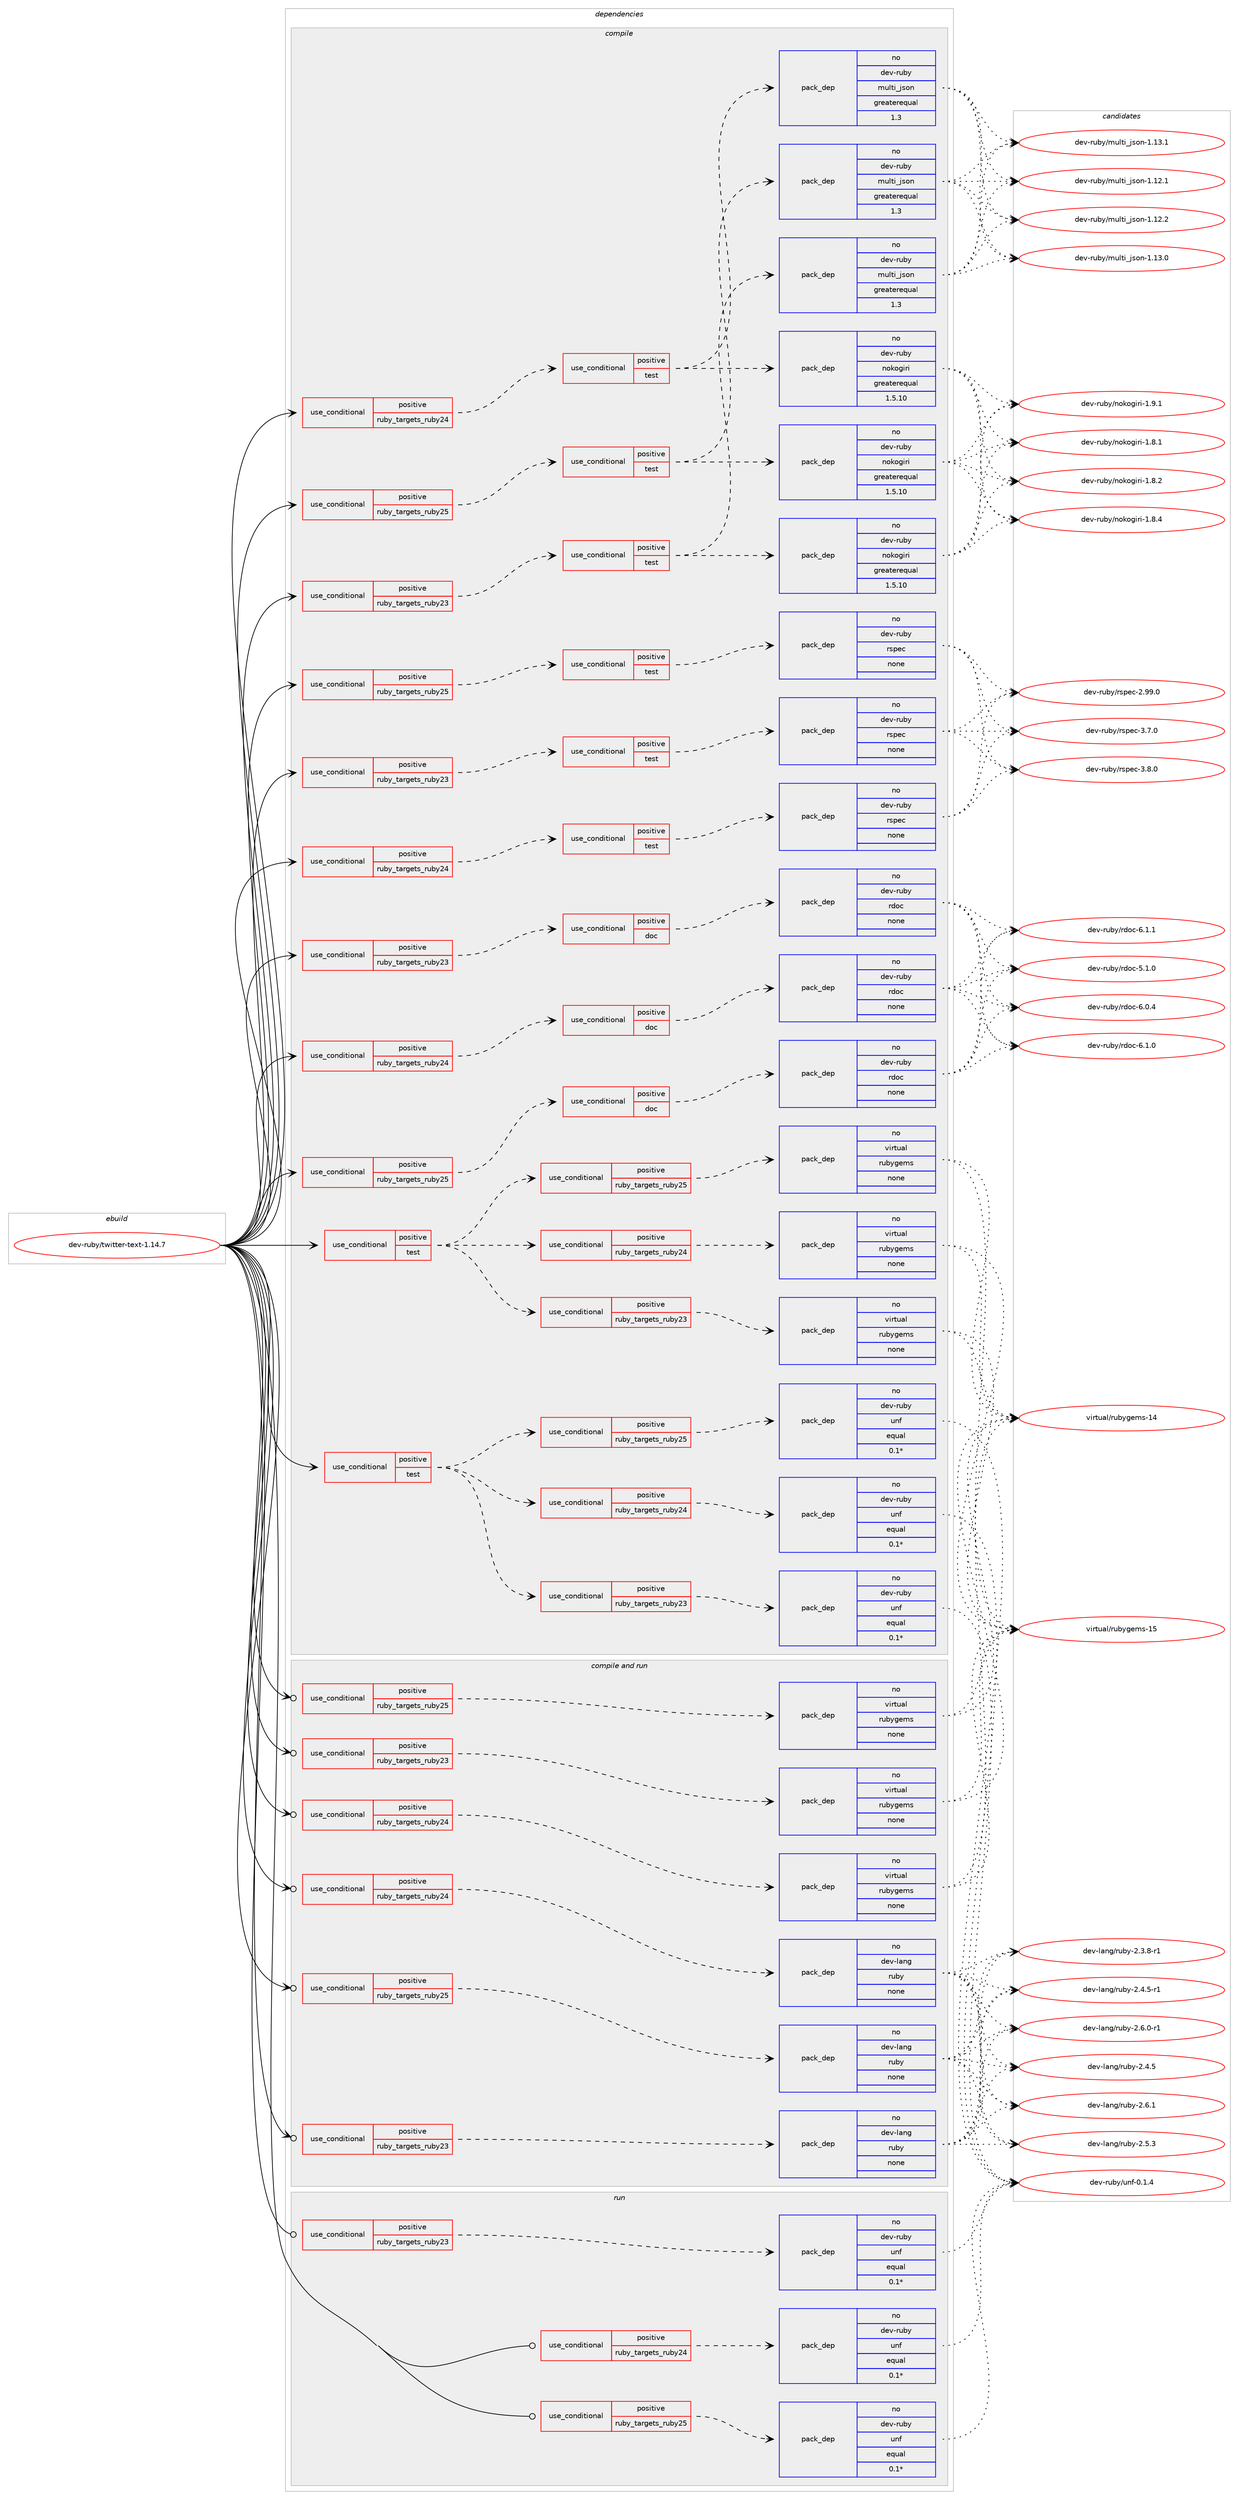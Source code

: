 digraph prolog {

# *************
# Graph options
# *************

newrank=true;
concentrate=true;
compound=true;
graph [rankdir=LR,fontname=Helvetica,fontsize=10,ranksep=1.5];#, ranksep=2.5, nodesep=0.2];
edge  [arrowhead=vee];
node  [fontname=Helvetica,fontsize=10];

# **********
# The ebuild
# **********

subgraph cluster_leftcol {
color=gray;
rank=same;
label=<<i>ebuild</i>>;
id [label="dev-ruby/twitter-text-1.14.7", color=red, width=4, href="../dev-ruby/twitter-text-1.14.7.svg"];
}

# ****************
# The dependencies
# ****************

subgraph cluster_midcol {
color=gray;
label=<<i>dependencies</i>>;
subgraph cluster_compile {
fillcolor="#eeeeee";
style=filled;
label=<<i>compile</i>>;
subgraph cond421107 {
dependency1535056 [label=<<TABLE BORDER="0" CELLBORDER="1" CELLSPACING="0" CELLPADDING="4"><TR><TD ROWSPAN="3" CELLPADDING="10">use_conditional</TD></TR><TR><TD>positive</TD></TR><TR><TD>ruby_targets_ruby23</TD></TR></TABLE>>, shape=none, color=red];
subgraph cond421108 {
dependency1535057 [label=<<TABLE BORDER="0" CELLBORDER="1" CELLSPACING="0" CELLPADDING="4"><TR><TD ROWSPAN="3" CELLPADDING="10">use_conditional</TD></TR><TR><TD>positive</TD></TR><TR><TD>doc</TD></TR></TABLE>>, shape=none, color=red];
subgraph pack1090433 {
dependency1535058 [label=<<TABLE BORDER="0" CELLBORDER="1" CELLSPACING="0" CELLPADDING="4" WIDTH="220"><TR><TD ROWSPAN="6" CELLPADDING="30">pack_dep</TD></TR><TR><TD WIDTH="110">no</TD></TR><TR><TD>dev-ruby</TD></TR><TR><TD>rdoc</TD></TR><TR><TD>none</TD></TR><TR><TD></TD></TR></TABLE>>, shape=none, color=blue];
}
dependency1535057:e -> dependency1535058:w [weight=20,style="dashed",arrowhead="vee"];
}
dependency1535056:e -> dependency1535057:w [weight=20,style="dashed",arrowhead="vee"];
}
id:e -> dependency1535056:w [weight=20,style="solid",arrowhead="vee"];
subgraph cond421109 {
dependency1535059 [label=<<TABLE BORDER="0" CELLBORDER="1" CELLSPACING="0" CELLPADDING="4"><TR><TD ROWSPAN="3" CELLPADDING="10">use_conditional</TD></TR><TR><TD>positive</TD></TR><TR><TD>ruby_targets_ruby23</TD></TR></TABLE>>, shape=none, color=red];
subgraph cond421110 {
dependency1535060 [label=<<TABLE BORDER="0" CELLBORDER="1" CELLSPACING="0" CELLPADDING="4"><TR><TD ROWSPAN="3" CELLPADDING="10">use_conditional</TD></TR><TR><TD>positive</TD></TR><TR><TD>test</TD></TR></TABLE>>, shape=none, color=red];
subgraph pack1090434 {
dependency1535061 [label=<<TABLE BORDER="0" CELLBORDER="1" CELLSPACING="0" CELLPADDING="4" WIDTH="220"><TR><TD ROWSPAN="6" CELLPADDING="30">pack_dep</TD></TR><TR><TD WIDTH="110">no</TD></TR><TR><TD>dev-ruby</TD></TR><TR><TD>multi_json</TD></TR><TR><TD>greaterequal</TD></TR><TR><TD>1.3</TD></TR></TABLE>>, shape=none, color=blue];
}
dependency1535060:e -> dependency1535061:w [weight=20,style="dashed",arrowhead="vee"];
subgraph pack1090435 {
dependency1535062 [label=<<TABLE BORDER="0" CELLBORDER="1" CELLSPACING="0" CELLPADDING="4" WIDTH="220"><TR><TD ROWSPAN="6" CELLPADDING="30">pack_dep</TD></TR><TR><TD WIDTH="110">no</TD></TR><TR><TD>dev-ruby</TD></TR><TR><TD>nokogiri</TD></TR><TR><TD>greaterequal</TD></TR><TR><TD>1.5.10</TD></TR></TABLE>>, shape=none, color=blue];
}
dependency1535060:e -> dependency1535062:w [weight=20,style="dashed",arrowhead="vee"];
}
dependency1535059:e -> dependency1535060:w [weight=20,style="dashed",arrowhead="vee"];
}
id:e -> dependency1535059:w [weight=20,style="solid",arrowhead="vee"];
subgraph cond421111 {
dependency1535063 [label=<<TABLE BORDER="0" CELLBORDER="1" CELLSPACING="0" CELLPADDING="4"><TR><TD ROWSPAN="3" CELLPADDING="10">use_conditional</TD></TR><TR><TD>positive</TD></TR><TR><TD>ruby_targets_ruby23</TD></TR></TABLE>>, shape=none, color=red];
subgraph cond421112 {
dependency1535064 [label=<<TABLE BORDER="0" CELLBORDER="1" CELLSPACING="0" CELLPADDING="4"><TR><TD ROWSPAN="3" CELLPADDING="10">use_conditional</TD></TR><TR><TD>positive</TD></TR><TR><TD>test</TD></TR></TABLE>>, shape=none, color=red];
subgraph pack1090436 {
dependency1535065 [label=<<TABLE BORDER="0" CELLBORDER="1" CELLSPACING="0" CELLPADDING="4" WIDTH="220"><TR><TD ROWSPAN="6" CELLPADDING="30">pack_dep</TD></TR><TR><TD WIDTH="110">no</TD></TR><TR><TD>dev-ruby</TD></TR><TR><TD>rspec</TD></TR><TR><TD>none</TD></TR><TR><TD></TD></TR></TABLE>>, shape=none, color=blue];
}
dependency1535064:e -> dependency1535065:w [weight=20,style="dashed",arrowhead="vee"];
}
dependency1535063:e -> dependency1535064:w [weight=20,style="dashed",arrowhead="vee"];
}
id:e -> dependency1535063:w [weight=20,style="solid",arrowhead="vee"];
subgraph cond421113 {
dependency1535066 [label=<<TABLE BORDER="0" CELLBORDER="1" CELLSPACING="0" CELLPADDING="4"><TR><TD ROWSPAN="3" CELLPADDING="10">use_conditional</TD></TR><TR><TD>positive</TD></TR><TR><TD>ruby_targets_ruby24</TD></TR></TABLE>>, shape=none, color=red];
subgraph cond421114 {
dependency1535067 [label=<<TABLE BORDER="0" CELLBORDER="1" CELLSPACING="0" CELLPADDING="4"><TR><TD ROWSPAN="3" CELLPADDING="10">use_conditional</TD></TR><TR><TD>positive</TD></TR><TR><TD>doc</TD></TR></TABLE>>, shape=none, color=red];
subgraph pack1090437 {
dependency1535068 [label=<<TABLE BORDER="0" CELLBORDER="1" CELLSPACING="0" CELLPADDING="4" WIDTH="220"><TR><TD ROWSPAN="6" CELLPADDING="30">pack_dep</TD></TR><TR><TD WIDTH="110">no</TD></TR><TR><TD>dev-ruby</TD></TR><TR><TD>rdoc</TD></TR><TR><TD>none</TD></TR><TR><TD></TD></TR></TABLE>>, shape=none, color=blue];
}
dependency1535067:e -> dependency1535068:w [weight=20,style="dashed",arrowhead="vee"];
}
dependency1535066:e -> dependency1535067:w [weight=20,style="dashed",arrowhead="vee"];
}
id:e -> dependency1535066:w [weight=20,style="solid",arrowhead="vee"];
subgraph cond421115 {
dependency1535069 [label=<<TABLE BORDER="0" CELLBORDER="1" CELLSPACING="0" CELLPADDING="4"><TR><TD ROWSPAN="3" CELLPADDING="10">use_conditional</TD></TR><TR><TD>positive</TD></TR><TR><TD>ruby_targets_ruby24</TD></TR></TABLE>>, shape=none, color=red];
subgraph cond421116 {
dependency1535070 [label=<<TABLE BORDER="0" CELLBORDER="1" CELLSPACING="0" CELLPADDING="4"><TR><TD ROWSPAN="3" CELLPADDING="10">use_conditional</TD></TR><TR><TD>positive</TD></TR><TR><TD>test</TD></TR></TABLE>>, shape=none, color=red];
subgraph pack1090438 {
dependency1535071 [label=<<TABLE BORDER="0" CELLBORDER="1" CELLSPACING="0" CELLPADDING="4" WIDTH="220"><TR><TD ROWSPAN="6" CELLPADDING="30">pack_dep</TD></TR><TR><TD WIDTH="110">no</TD></TR><TR><TD>dev-ruby</TD></TR><TR><TD>multi_json</TD></TR><TR><TD>greaterequal</TD></TR><TR><TD>1.3</TD></TR></TABLE>>, shape=none, color=blue];
}
dependency1535070:e -> dependency1535071:w [weight=20,style="dashed",arrowhead="vee"];
subgraph pack1090439 {
dependency1535072 [label=<<TABLE BORDER="0" CELLBORDER="1" CELLSPACING="0" CELLPADDING="4" WIDTH="220"><TR><TD ROWSPAN="6" CELLPADDING="30">pack_dep</TD></TR><TR><TD WIDTH="110">no</TD></TR><TR><TD>dev-ruby</TD></TR><TR><TD>nokogiri</TD></TR><TR><TD>greaterequal</TD></TR><TR><TD>1.5.10</TD></TR></TABLE>>, shape=none, color=blue];
}
dependency1535070:e -> dependency1535072:w [weight=20,style="dashed",arrowhead="vee"];
}
dependency1535069:e -> dependency1535070:w [weight=20,style="dashed",arrowhead="vee"];
}
id:e -> dependency1535069:w [weight=20,style="solid",arrowhead="vee"];
subgraph cond421117 {
dependency1535073 [label=<<TABLE BORDER="0" CELLBORDER="1" CELLSPACING="0" CELLPADDING="4"><TR><TD ROWSPAN="3" CELLPADDING="10">use_conditional</TD></TR><TR><TD>positive</TD></TR><TR><TD>ruby_targets_ruby24</TD></TR></TABLE>>, shape=none, color=red];
subgraph cond421118 {
dependency1535074 [label=<<TABLE BORDER="0" CELLBORDER="1" CELLSPACING="0" CELLPADDING="4"><TR><TD ROWSPAN="3" CELLPADDING="10">use_conditional</TD></TR><TR><TD>positive</TD></TR><TR><TD>test</TD></TR></TABLE>>, shape=none, color=red];
subgraph pack1090440 {
dependency1535075 [label=<<TABLE BORDER="0" CELLBORDER="1" CELLSPACING="0" CELLPADDING="4" WIDTH="220"><TR><TD ROWSPAN="6" CELLPADDING="30">pack_dep</TD></TR><TR><TD WIDTH="110">no</TD></TR><TR><TD>dev-ruby</TD></TR><TR><TD>rspec</TD></TR><TR><TD>none</TD></TR><TR><TD></TD></TR></TABLE>>, shape=none, color=blue];
}
dependency1535074:e -> dependency1535075:w [weight=20,style="dashed",arrowhead="vee"];
}
dependency1535073:e -> dependency1535074:w [weight=20,style="dashed",arrowhead="vee"];
}
id:e -> dependency1535073:w [weight=20,style="solid",arrowhead="vee"];
subgraph cond421119 {
dependency1535076 [label=<<TABLE BORDER="0" CELLBORDER="1" CELLSPACING="0" CELLPADDING="4"><TR><TD ROWSPAN="3" CELLPADDING="10">use_conditional</TD></TR><TR><TD>positive</TD></TR><TR><TD>ruby_targets_ruby25</TD></TR></TABLE>>, shape=none, color=red];
subgraph cond421120 {
dependency1535077 [label=<<TABLE BORDER="0" CELLBORDER="1" CELLSPACING="0" CELLPADDING="4"><TR><TD ROWSPAN="3" CELLPADDING="10">use_conditional</TD></TR><TR><TD>positive</TD></TR><TR><TD>doc</TD></TR></TABLE>>, shape=none, color=red];
subgraph pack1090441 {
dependency1535078 [label=<<TABLE BORDER="0" CELLBORDER="1" CELLSPACING="0" CELLPADDING="4" WIDTH="220"><TR><TD ROWSPAN="6" CELLPADDING="30">pack_dep</TD></TR><TR><TD WIDTH="110">no</TD></TR><TR><TD>dev-ruby</TD></TR><TR><TD>rdoc</TD></TR><TR><TD>none</TD></TR><TR><TD></TD></TR></TABLE>>, shape=none, color=blue];
}
dependency1535077:e -> dependency1535078:w [weight=20,style="dashed",arrowhead="vee"];
}
dependency1535076:e -> dependency1535077:w [weight=20,style="dashed",arrowhead="vee"];
}
id:e -> dependency1535076:w [weight=20,style="solid",arrowhead="vee"];
subgraph cond421121 {
dependency1535079 [label=<<TABLE BORDER="0" CELLBORDER="1" CELLSPACING="0" CELLPADDING="4"><TR><TD ROWSPAN="3" CELLPADDING="10">use_conditional</TD></TR><TR><TD>positive</TD></TR><TR><TD>ruby_targets_ruby25</TD></TR></TABLE>>, shape=none, color=red];
subgraph cond421122 {
dependency1535080 [label=<<TABLE BORDER="0" CELLBORDER="1" CELLSPACING="0" CELLPADDING="4"><TR><TD ROWSPAN="3" CELLPADDING="10">use_conditional</TD></TR><TR><TD>positive</TD></TR><TR><TD>test</TD></TR></TABLE>>, shape=none, color=red];
subgraph pack1090442 {
dependency1535081 [label=<<TABLE BORDER="0" CELLBORDER="1" CELLSPACING="0" CELLPADDING="4" WIDTH="220"><TR><TD ROWSPAN="6" CELLPADDING="30">pack_dep</TD></TR><TR><TD WIDTH="110">no</TD></TR><TR><TD>dev-ruby</TD></TR><TR><TD>multi_json</TD></TR><TR><TD>greaterequal</TD></TR><TR><TD>1.3</TD></TR></TABLE>>, shape=none, color=blue];
}
dependency1535080:e -> dependency1535081:w [weight=20,style="dashed",arrowhead="vee"];
subgraph pack1090443 {
dependency1535082 [label=<<TABLE BORDER="0" CELLBORDER="1" CELLSPACING="0" CELLPADDING="4" WIDTH="220"><TR><TD ROWSPAN="6" CELLPADDING="30">pack_dep</TD></TR><TR><TD WIDTH="110">no</TD></TR><TR><TD>dev-ruby</TD></TR><TR><TD>nokogiri</TD></TR><TR><TD>greaterequal</TD></TR><TR><TD>1.5.10</TD></TR></TABLE>>, shape=none, color=blue];
}
dependency1535080:e -> dependency1535082:w [weight=20,style="dashed",arrowhead="vee"];
}
dependency1535079:e -> dependency1535080:w [weight=20,style="dashed",arrowhead="vee"];
}
id:e -> dependency1535079:w [weight=20,style="solid",arrowhead="vee"];
subgraph cond421123 {
dependency1535083 [label=<<TABLE BORDER="0" CELLBORDER="1" CELLSPACING="0" CELLPADDING="4"><TR><TD ROWSPAN="3" CELLPADDING="10">use_conditional</TD></TR><TR><TD>positive</TD></TR><TR><TD>ruby_targets_ruby25</TD></TR></TABLE>>, shape=none, color=red];
subgraph cond421124 {
dependency1535084 [label=<<TABLE BORDER="0" CELLBORDER="1" CELLSPACING="0" CELLPADDING="4"><TR><TD ROWSPAN="3" CELLPADDING="10">use_conditional</TD></TR><TR><TD>positive</TD></TR><TR><TD>test</TD></TR></TABLE>>, shape=none, color=red];
subgraph pack1090444 {
dependency1535085 [label=<<TABLE BORDER="0" CELLBORDER="1" CELLSPACING="0" CELLPADDING="4" WIDTH="220"><TR><TD ROWSPAN="6" CELLPADDING="30">pack_dep</TD></TR><TR><TD WIDTH="110">no</TD></TR><TR><TD>dev-ruby</TD></TR><TR><TD>rspec</TD></TR><TR><TD>none</TD></TR><TR><TD></TD></TR></TABLE>>, shape=none, color=blue];
}
dependency1535084:e -> dependency1535085:w [weight=20,style="dashed",arrowhead="vee"];
}
dependency1535083:e -> dependency1535084:w [weight=20,style="dashed",arrowhead="vee"];
}
id:e -> dependency1535083:w [weight=20,style="solid",arrowhead="vee"];
subgraph cond421125 {
dependency1535086 [label=<<TABLE BORDER="0" CELLBORDER="1" CELLSPACING="0" CELLPADDING="4"><TR><TD ROWSPAN="3" CELLPADDING="10">use_conditional</TD></TR><TR><TD>positive</TD></TR><TR><TD>test</TD></TR></TABLE>>, shape=none, color=red];
subgraph cond421126 {
dependency1535087 [label=<<TABLE BORDER="0" CELLBORDER="1" CELLSPACING="0" CELLPADDING="4"><TR><TD ROWSPAN="3" CELLPADDING="10">use_conditional</TD></TR><TR><TD>positive</TD></TR><TR><TD>ruby_targets_ruby23</TD></TR></TABLE>>, shape=none, color=red];
subgraph pack1090445 {
dependency1535088 [label=<<TABLE BORDER="0" CELLBORDER="1" CELLSPACING="0" CELLPADDING="4" WIDTH="220"><TR><TD ROWSPAN="6" CELLPADDING="30">pack_dep</TD></TR><TR><TD WIDTH="110">no</TD></TR><TR><TD>dev-ruby</TD></TR><TR><TD>unf</TD></TR><TR><TD>equal</TD></TR><TR><TD>0.1*</TD></TR></TABLE>>, shape=none, color=blue];
}
dependency1535087:e -> dependency1535088:w [weight=20,style="dashed",arrowhead="vee"];
}
dependency1535086:e -> dependency1535087:w [weight=20,style="dashed",arrowhead="vee"];
subgraph cond421127 {
dependency1535089 [label=<<TABLE BORDER="0" CELLBORDER="1" CELLSPACING="0" CELLPADDING="4"><TR><TD ROWSPAN="3" CELLPADDING="10">use_conditional</TD></TR><TR><TD>positive</TD></TR><TR><TD>ruby_targets_ruby24</TD></TR></TABLE>>, shape=none, color=red];
subgraph pack1090446 {
dependency1535090 [label=<<TABLE BORDER="0" CELLBORDER="1" CELLSPACING="0" CELLPADDING="4" WIDTH="220"><TR><TD ROWSPAN="6" CELLPADDING="30">pack_dep</TD></TR><TR><TD WIDTH="110">no</TD></TR><TR><TD>dev-ruby</TD></TR><TR><TD>unf</TD></TR><TR><TD>equal</TD></TR><TR><TD>0.1*</TD></TR></TABLE>>, shape=none, color=blue];
}
dependency1535089:e -> dependency1535090:w [weight=20,style="dashed",arrowhead="vee"];
}
dependency1535086:e -> dependency1535089:w [weight=20,style="dashed",arrowhead="vee"];
subgraph cond421128 {
dependency1535091 [label=<<TABLE BORDER="0" CELLBORDER="1" CELLSPACING="0" CELLPADDING="4"><TR><TD ROWSPAN="3" CELLPADDING="10">use_conditional</TD></TR><TR><TD>positive</TD></TR><TR><TD>ruby_targets_ruby25</TD></TR></TABLE>>, shape=none, color=red];
subgraph pack1090447 {
dependency1535092 [label=<<TABLE BORDER="0" CELLBORDER="1" CELLSPACING="0" CELLPADDING="4" WIDTH="220"><TR><TD ROWSPAN="6" CELLPADDING="30">pack_dep</TD></TR><TR><TD WIDTH="110">no</TD></TR><TR><TD>dev-ruby</TD></TR><TR><TD>unf</TD></TR><TR><TD>equal</TD></TR><TR><TD>0.1*</TD></TR></TABLE>>, shape=none, color=blue];
}
dependency1535091:e -> dependency1535092:w [weight=20,style="dashed",arrowhead="vee"];
}
dependency1535086:e -> dependency1535091:w [weight=20,style="dashed",arrowhead="vee"];
}
id:e -> dependency1535086:w [weight=20,style="solid",arrowhead="vee"];
subgraph cond421129 {
dependency1535093 [label=<<TABLE BORDER="0" CELLBORDER="1" CELLSPACING="0" CELLPADDING="4"><TR><TD ROWSPAN="3" CELLPADDING="10">use_conditional</TD></TR><TR><TD>positive</TD></TR><TR><TD>test</TD></TR></TABLE>>, shape=none, color=red];
subgraph cond421130 {
dependency1535094 [label=<<TABLE BORDER="0" CELLBORDER="1" CELLSPACING="0" CELLPADDING="4"><TR><TD ROWSPAN="3" CELLPADDING="10">use_conditional</TD></TR><TR><TD>positive</TD></TR><TR><TD>ruby_targets_ruby23</TD></TR></TABLE>>, shape=none, color=red];
subgraph pack1090448 {
dependency1535095 [label=<<TABLE BORDER="0" CELLBORDER="1" CELLSPACING="0" CELLPADDING="4" WIDTH="220"><TR><TD ROWSPAN="6" CELLPADDING="30">pack_dep</TD></TR><TR><TD WIDTH="110">no</TD></TR><TR><TD>virtual</TD></TR><TR><TD>rubygems</TD></TR><TR><TD>none</TD></TR><TR><TD></TD></TR></TABLE>>, shape=none, color=blue];
}
dependency1535094:e -> dependency1535095:w [weight=20,style="dashed",arrowhead="vee"];
}
dependency1535093:e -> dependency1535094:w [weight=20,style="dashed",arrowhead="vee"];
subgraph cond421131 {
dependency1535096 [label=<<TABLE BORDER="0" CELLBORDER="1" CELLSPACING="0" CELLPADDING="4"><TR><TD ROWSPAN="3" CELLPADDING="10">use_conditional</TD></TR><TR><TD>positive</TD></TR><TR><TD>ruby_targets_ruby24</TD></TR></TABLE>>, shape=none, color=red];
subgraph pack1090449 {
dependency1535097 [label=<<TABLE BORDER="0" CELLBORDER="1" CELLSPACING="0" CELLPADDING="4" WIDTH="220"><TR><TD ROWSPAN="6" CELLPADDING="30">pack_dep</TD></TR><TR><TD WIDTH="110">no</TD></TR><TR><TD>virtual</TD></TR><TR><TD>rubygems</TD></TR><TR><TD>none</TD></TR><TR><TD></TD></TR></TABLE>>, shape=none, color=blue];
}
dependency1535096:e -> dependency1535097:w [weight=20,style="dashed",arrowhead="vee"];
}
dependency1535093:e -> dependency1535096:w [weight=20,style="dashed",arrowhead="vee"];
subgraph cond421132 {
dependency1535098 [label=<<TABLE BORDER="0" CELLBORDER="1" CELLSPACING="0" CELLPADDING="4"><TR><TD ROWSPAN="3" CELLPADDING="10">use_conditional</TD></TR><TR><TD>positive</TD></TR><TR><TD>ruby_targets_ruby25</TD></TR></TABLE>>, shape=none, color=red];
subgraph pack1090450 {
dependency1535099 [label=<<TABLE BORDER="0" CELLBORDER="1" CELLSPACING="0" CELLPADDING="4" WIDTH="220"><TR><TD ROWSPAN="6" CELLPADDING="30">pack_dep</TD></TR><TR><TD WIDTH="110">no</TD></TR><TR><TD>virtual</TD></TR><TR><TD>rubygems</TD></TR><TR><TD>none</TD></TR><TR><TD></TD></TR></TABLE>>, shape=none, color=blue];
}
dependency1535098:e -> dependency1535099:w [weight=20,style="dashed",arrowhead="vee"];
}
dependency1535093:e -> dependency1535098:w [weight=20,style="dashed",arrowhead="vee"];
}
id:e -> dependency1535093:w [weight=20,style="solid",arrowhead="vee"];
}
subgraph cluster_compileandrun {
fillcolor="#eeeeee";
style=filled;
label=<<i>compile and run</i>>;
subgraph cond421133 {
dependency1535100 [label=<<TABLE BORDER="0" CELLBORDER="1" CELLSPACING="0" CELLPADDING="4"><TR><TD ROWSPAN="3" CELLPADDING="10">use_conditional</TD></TR><TR><TD>positive</TD></TR><TR><TD>ruby_targets_ruby23</TD></TR></TABLE>>, shape=none, color=red];
subgraph pack1090451 {
dependency1535101 [label=<<TABLE BORDER="0" CELLBORDER="1" CELLSPACING="0" CELLPADDING="4" WIDTH="220"><TR><TD ROWSPAN="6" CELLPADDING="30">pack_dep</TD></TR><TR><TD WIDTH="110">no</TD></TR><TR><TD>dev-lang</TD></TR><TR><TD>ruby</TD></TR><TR><TD>none</TD></TR><TR><TD></TD></TR></TABLE>>, shape=none, color=blue];
}
dependency1535100:e -> dependency1535101:w [weight=20,style="dashed",arrowhead="vee"];
}
id:e -> dependency1535100:w [weight=20,style="solid",arrowhead="odotvee"];
subgraph cond421134 {
dependency1535102 [label=<<TABLE BORDER="0" CELLBORDER="1" CELLSPACING="0" CELLPADDING="4"><TR><TD ROWSPAN="3" CELLPADDING="10">use_conditional</TD></TR><TR><TD>positive</TD></TR><TR><TD>ruby_targets_ruby23</TD></TR></TABLE>>, shape=none, color=red];
subgraph pack1090452 {
dependency1535103 [label=<<TABLE BORDER="0" CELLBORDER="1" CELLSPACING="0" CELLPADDING="4" WIDTH="220"><TR><TD ROWSPAN="6" CELLPADDING="30">pack_dep</TD></TR><TR><TD WIDTH="110">no</TD></TR><TR><TD>virtual</TD></TR><TR><TD>rubygems</TD></TR><TR><TD>none</TD></TR><TR><TD></TD></TR></TABLE>>, shape=none, color=blue];
}
dependency1535102:e -> dependency1535103:w [weight=20,style="dashed",arrowhead="vee"];
}
id:e -> dependency1535102:w [weight=20,style="solid",arrowhead="odotvee"];
subgraph cond421135 {
dependency1535104 [label=<<TABLE BORDER="0" CELLBORDER="1" CELLSPACING="0" CELLPADDING="4"><TR><TD ROWSPAN="3" CELLPADDING="10">use_conditional</TD></TR><TR><TD>positive</TD></TR><TR><TD>ruby_targets_ruby24</TD></TR></TABLE>>, shape=none, color=red];
subgraph pack1090453 {
dependency1535105 [label=<<TABLE BORDER="0" CELLBORDER="1" CELLSPACING="0" CELLPADDING="4" WIDTH="220"><TR><TD ROWSPAN="6" CELLPADDING="30">pack_dep</TD></TR><TR><TD WIDTH="110">no</TD></TR><TR><TD>dev-lang</TD></TR><TR><TD>ruby</TD></TR><TR><TD>none</TD></TR><TR><TD></TD></TR></TABLE>>, shape=none, color=blue];
}
dependency1535104:e -> dependency1535105:w [weight=20,style="dashed",arrowhead="vee"];
}
id:e -> dependency1535104:w [weight=20,style="solid",arrowhead="odotvee"];
subgraph cond421136 {
dependency1535106 [label=<<TABLE BORDER="0" CELLBORDER="1" CELLSPACING="0" CELLPADDING="4"><TR><TD ROWSPAN="3" CELLPADDING="10">use_conditional</TD></TR><TR><TD>positive</TD></TR><TR><TD>ruby_targets_ruby24</TD></TR></TABLE>>, shape=none, color=red];
subgraph pack1090454 {
dependency1535107 [label=<<TABLE BORDER="0" CELLBORDER="1" CELLSPACING="0" CELLPADDING="4" WIDTH="220"><TR><TD ROWSPAN="6" CELLPADDING="30">pack_dep</TD></TR><TR><TD WIDTH="110">no</TD></TR><TR><TD>virtual</TD></TR><TR><TD>rubygems</TD></TR><TR><TD>none</TD></TR><TR><TD></TD></TR></TABLE>>, shape=none, color=blue];
}
dependency1535106:e -> dependency1535107:w [weight=20,style="dashed",arrowhead="vee"];
}
id:e -> dependency1535106:w [weight=20,style="solid",arrowhead="odotvee"];
subgraph cond421137 {
dependency1535108 [label=<<TABLE BORDER="0" CELLBORDER="1" CELLSPACING="0" CELLPADDING="4"><TR><TD ROWSPAN="3" CELLPADDING="10">use_conditional</TD></TR><TR><TD>positive</TD></TR><TR><TD>ruby_targets_ruby25</TD></TR></TABLE>>, shape=none, color=red];
subgraph pack1090455 {
dependency1535109 [label=<<TABLE BORDER="0" CELLBORDER="1" CELLSPACING="0" CELLPADDING="4" WIDTH="220"><TR><TD ROWSPAN="6" CELLPADDING="30">pack_dep</TD></TR><TR><TD WIDTH="110">no</TD></TR><TR><TD>dev-lang</TD></TR><TR><TD>ruby</TD></TR><TR><TD>none</TD></TR><TR><TD></TD></TR></TABLE>>, shape=none, color=blue];
}
dependency1535108:e -> dependency1535109:w [weight=20,style="dashed",arrowhead="vee"];
}
id:e -> dependency1535108:w [weight=20,style="solid",arrowhead="odotvee"];
subgraph cond421138 {
dependency1535110 [label=<<TABLE BORDER="0" CELLBORDER="1" CELLSPACING="0" CELLPADDING="4"><TR><TD ROWSPAN="3" CELLPADDING="10">use_conditional</TD></TR><TR><TD>positive</TD></TR><TR><TD>ruby_targets_ruby25</TD></TR></TABLE>>, shape=none, color=red];
subgraph pack1090456 {
dependency1535111 [label=<<TABLE BORDER="0" CELLBORDER="1" CELLSPACING="0" CELLPADDING="4" WIDTH="220"><TR><TD ROWSPAN="6" CELLPADDING="30">pack_dep</TD></TR><TR><TD WIDTH="110">no</TD></TR><TR><TD>virtual</TD></TR><TR><TD>rubygems</TD></TR><TR><TD>none</TD></TR><TR><TD></TD></TR></TABLE>>, shape=none, color=blue];
}
dependency1535110:e -> dependency1535111:w [weight=20,style="dashed",arrowhead="vee"];
}
id:e -> dependency1535110:w [weight=20,style="solid",arrowhead="odotvee"];
}
subgraph cluster_run {
fillcolor="#eeeeee";
style=filled;
label=<<i>run</i>>;
subgraph cond421139 {
dependency1535112 [label=<<TABLE BORDER="0" CELLBORDER="1" CELLSPACING="0" CELLPADDING="4"><TR><TD ROWSPAN="3" CELLPADDING="10">use_conditional</TD></TR><TR><TD>positive</TD></TR><TR><TD>ruby_targets_ruby23</TD></TR></TABLE>>, shape=none, color=red];
subgraph pack1090457 {
dependency1535113 [label=<<TABLE BORDER="0" CELLBORDER="1" CELLSPACING="0" CELLPADDING="4" WIDTH="220"><TR><TD ROWSPAN="6" CELLPADDING="30">pack_dep</TD></TR><TR><TD WIDTH="110">no</TD></TR><TR><TD>dev-ruby</TD></TR><TR><TD>unf</TD></TR><TR><TD>equal</TD></TR><TR><TD>0.1*</TD></TR></TABLE>>, shape=none, color=blue];
}
dependency1535112:e -> dependency1535113:w [weight=20,style="dashed",arrowhead="vee"];
}
id:e -> dependency1535112:w [weight=20,style="solid",arrowhead="odot"];
subgraph cond421140 {
dependency1535114 [label=<<TABLE BORDER="0" CELLBORDER="1" CELLSPACING="0" CELLPADDING="4"><TR><TD ROWSPAN="3" CELLPADDING="10">use_conditional</TD></TR><TR><TD>positive</TD></TR><TR><TD>ruby_targets_ruby24</TD></TR></TABLE>>, shape=none, color=red];
subgraph pack1090458 {
dependency1535115 [label=<<TABLE BORDER="0" CELLBORDER="1" CELLSPACING="0" CELLPADDING="4" WIDTH="220"><TR><TD ROWSPAN="6" CELLPADDING="30">pack_dep</TD></TR><TR><TD WIDTH="110">no</TD></TR><TR><TD>dev-ruby</TD></TR><TR><TD>unf</TD></TR><TR><TD>equal</TD></TR><TR><TD>0.1*</TD></TR></TABLE>>, shape=none, color=blue];
}
dependency1535114:e -> dependency1535115:w [weight=20,style="dashed",arrowhead="vee"];
}
id:e -> dependency1535114:w [weight=20,style="solid",arrowhead="odot"];
subgraph cond421141 {
dependency1535116 [label=<<TABLE BORDER="0" CELLBORDER="1" CELLSPACING="0" CELLPADDING="4"><TR><TD ROWSPAN="3" CELLPADDING="10">use_conditional</TD></TR><TR><TD>positive</TD></TR><TR><TD>ruby_targets_ruby25</TD></TR></TABLE>>, shape=none, color=red];
subgraph pack1090459 {
dependency1535117 [label=<<TABLE BORDER="0" CELLBORDER="1" CELLSPACING="0" CELLPADDING="4" WIDTH="220"><TR><TD ROWSPAN="6" CELLPADDING="30">pack_dep</TD></TR><TR><TD WIDTH="110">no</TD></TR><TR><TD>dev-ruby</TD></TR><TR><TD>unf</TD></TR><TR><TD>equal</TD></TR><TR><TD>0.1*</TD></TR></TABLE>>, shape=none, color=blue];
}
dependency1535116:e -> dependency1535117:w [weight=20,style="dashed",arrowhead="vee"];
}
id:e -> dependency1535116:w [weight=20,style="solid",arrowhead="odot"];
}
}

# **************
# The candidates
# **************

subgraph cluster_choices {
rank=same;
color=gray;
label=<<i>candidates</i>>;

subgraph choice1090433 {
color=black;
nodesep=1;
choice10010111845114117981214711410011199455346494648 [label="dev-ruby/rdoc-5.1.0", color=red, width=4,href="../dev-ruby/rdoc-5.1.0.svg"];
choice10010111845114117981214711410011199455446484652 [label="dev-ruby/rdoc-6.0.4", color=red, width=4,href="../dev-ruby/rdoc-6.0.4.svg"];
choice10010111845114117981214711410011199455446494648 [label="dev-ruby/rdoc-6.1.0", color=red, width=4,href="../dev-ruby/rdoc-6.1.0.svg"];
choice10010111845114117981214711410011199455446494649 [label="dev-ruby/rdoc-6.1.1", color=red, width=4,href="../dev-ruby/rdoc-6.1.1.svg"];
dependency1535058:e -> choice10010111845114117981214711410011199455346494648:w [style=dotted,weight="100"];
dependency1535058:e -> choice10010111845114117981214711410011199455446484652:w [style=dotted,weight="100"];
dependency1535058:e -> choice10010111845114117981214711410011199455446494648:w [style=dotted,weight="100"];
dependency1535058:e -> choice10010111845114117981214711410011199455446494649:w [style=dotted,weight="100"];
}
subgraph choice1090434 {
color=black;
nodesep=1;
choice1001011184511411798121471091171081161059510611511111045494649504649 [label="dev-ruby/multi_json-1.12.1", color=red, width=4,href="../dev-ruby/multi_json-1.12.1.svg"];
choice1001011184511411798121471091171081161059510611511111045494649504650 [label="dev-ruby/multi_json-1.12.2", color=red, width=4,href="../dev-ruby/multi_json-1.12.2.svg"];
choice1001011184511411798121471091171081161059510611511111045494649514648 [label="dev-ruby/multi_json-1.13.0", color=red, width=4,href="../dev-ruby/multi_json-1.13.0.svg"];
choice1001011184511411798121471091171081161059510611511111045494649514649 [label="dev-ruby/multi_json-1.13.1", color=red, width=4,href="../dev-ruby/multi_json-1.13.1.svg"];
dependency1535061:e -> choice1001011184511411798121471091171081161059510611511111045494649504649:w [style=dotted,weight="100"];
dependency1535061:e -> choice1001011184511411798121471091171081161059510611511111045494649504650:w [style=dotted,weight="100"];
dependency1535061:e -> choice1001011184511411798121471091171081161059510611511111045494649514648:w [style=dotted,weight="100"];
dependency1535061:e -> choice1001011184511411798121471091171081161059510611511111045494649514649:w [style=dotted,weight="100"];
}
subgraph choice1090435 {
color=black;
nodesep=1;
choice100101118451141179812147110111107111103105114105454946564649 [label="dev-ruby/nokogiri-1.8.1", color=red, width=4,href="../dev-ruby/nokogiri-1.8.1.svg"];
choice100101118451141179812147110111107111103105114105454946564650 [label="dev-ruby/nokogiri-1.8.2", color=red, width=4,href="../dev-ruby/nokogiri-1.8.2.svg"];
choice100101118451141179812147110111107111103105114105454946564652 [label="dev-ruby/nokogiri-1.8.4", color=red, width=4,href="../dev-ruby/nokogiri-1.8.4.svg"];
choice100101118451141179812147110111107111103105114105454946574649 [label="dev-ruby/nokogiri-1.9.1", color=red, width=4,href="../dev-ruby/nokogiri-1.9.1.svg"];
dependency1535062:e -> choice100101118451141179812147110111107111103105114105454946564649:w [style=dotted,weight="100"];
dependency1535062:e -> choice100101118451141179812147110111107111103105114105454946564650:w [style=dotted,weight="100"];
dependency1535062:e -> choice100101118451141179812147110111107111103105114105454946564652:w [style=dotted,weight="100"];
dependency1535062:e -> choice100101118451141179812147110111107111103105114105454946574649:w [style=dotted,weight="100"];
}
subgraph choice1090436 {
color=black;
nodesep=1;
choice1001011184511411798121471141151121019945504657574648 [label="dev-ruby/rspec-2.99.0", color=red, width=4,href="../dev-ruby/rspec-2.99.0.svg"];
choice10010111845114117981214711411511210199455146554648 [label="dev-ruby/rspec-3.7.0", color=red, width=4,href="../dev-ruby/rspec-3.7.0.svg"];
choice10010111845114117981214711411511210199455146564648 [label="dev-ruby/rspec-3.8.0", color=red, width=4,href="../dev-ruby/rspec-3.8.0.svg"];
dependency1535065:e -> choice1001011184511411798121471141151121019945504657574648:w [style=dotted,weight="100"];
dependency1535065:e -> choice10010111845114117981214711411511210199455146554648:w [style=dotted,weight="100"];
dependency1535065:e -> choice10010111845114117981214711411511210199455146564648:w [style=dotted,weight="100"];
}
subgraph choice1090437 {
color=black;
nodesep=1;
choice10010111845114117981214711410011199455346494648 [label="dev-ruby/rdoc-5.1.0", color=red, width=4,href="../dev-ruby/rdoc-5.1.0.svg"];
choice10010111845114117981214711410011199455446484652 [label="dev-ruby/rdoc-6.0.4", color=red, width=4,href="../dev-ruby/rdoc-6.0.4.svg"];
choice10010111845114117981214711410011199455446494648 [label="dev-ruby/rdoc-6.1.0", color=red, width=4,href="../dev-ruby/rdoc-6.1.0.svg"];
choice10010111845114117981214711410011199455446494649 [label="dev-ruby/rdoc-6.1.1", color=red, width=4,href="../dev-ruby/rdoc-6.1.1.svg"];
dependency1535068:e -> choice10010111845114117981214711410011199455346494648:w [style=dotted,weight="100"];
dependency1535068:e -> choice10010111845114117981214711410011199455446484652:w [style=dotted,weight="100"];
dependency1535068:e -> choice10010111845114117981214711410011199455446494648:w [style=dotted,weight="100"];
dependency1535068:e -> choice10010111845114117981214711410011199455446494649:w [style=dotted,weight="100"];
}
subgraph choice1090438 {
color=black;
nodesep=1;
choice1001011184511411798121471091171081161059510611511111045494649504649 [label="dev-ruby/multi_json-1.12.1", color=red, width=4,href="../dev-ruby/multi_json-1.12.1.svg"];
choice1001011184511411798121471091171081161059510611511111045494649504650 [label="dev-ruby/multi_json-1.12.2", color=red, width=4,href="../dev-ruby/multi_json-1.12.2.svg"];
choice1001011184511411798121471091171081161059510611511111045494649514648 [label="dev-ruby/multi_json-1.13.0", color=red, width=4,href="../dev-ruby/multi_json-1.13.0.svg"];
choice1001011184511411798121471091171081161059510611511111045494649514649 [label="dev-ruby/multi_json-1.13.1", color=red, width=4,href="../dev-ruby/multi_json-1.13.1.svg"];
dependency1535071:e -> choice1001011184511411798121471091171081161059510611511111045494649504649:w [style=dotted,weight="100"];
dependency1535071:e -> choice1001011184511411798121471091171081161059510611511111045494649504650:w [style=dotted,weight="100"];
dependency1535071:e -> choice1001011184511411798121471091171081161059510611511111045494649514648:w [style=dotted,weight="100"];
dependency1535071:e -> choice1001011184511411798121471091171081161059510611511111045494649514649:w [style=dotted,weight="100"];
}
subgraph choice1090439 {
color=black;
nodesep=1;
choice100101118451141179812147110111107111103105114105454946564649 [label="dev-ruby/nokogiri-1.8.1", color=red, width=4,href="../dev-ruby/nokogiri-1.8.1.svg"];
choice100101118451141179812147110111107111103105114105454946564650 [label="dev-ruby/nokogiri-1.8.2", color=red, width=4,href="../dev-ruby/nokogiri-1.8.2.svg"];
choice100101118451141179812147110111107111103105114105454946564652 [label="dev-ruby/nokogiri-1.8.4", color=red, width=4,href="../dev-ruby/nokogiri-1.8.4.svg"];
choice100101118451141179812147110111107111103105114105454946574649 [label="dev-ruby/nokogiri-1.9.1", color=red, width=4,href="../dev-ruby/nokogiri-1.9.1.svg"];
dependency1535072:e -> choice100101118451141179812147110111107111103105114105454946564649:w [style=dotted,weight="100"];
dependency1535072:e -> choice100101118451141179812147110111107111103105114105454946564650:w [style=dotted,weight="100"];
dependency1535072:e -> choice100101118451141179812147110111107111103105114105454946564652:w [style=dotted,weight="100"];
dependency1535072:e -> choice100101118451141179812147110111107111103105114105454946574649:w [style=dotted,weight="100"];
}
subgraph choice1090440 {
color=black;
nodesep=1;
choice1001011184511411798121471141151121019945504657574648 [label="dev-ruby/rspec-2.99.0", color=red, width=4,href="../dev-ruby/rspec-2.99.0.svg"];
choice10010111845114117981214711411511210199455146554648 [label="dev-ruby/rspec-3.7.0", color=red, width=4,href="../dev-ruby/rspec-3.7.0.svg"];
choice10010111845114117981214711411511210199455146564648 [label="dev-ruby/rspec-3.8.0", color=red, width=4,href="../dev-ruby/rspec-3.8.0.svg"];
dependency1535075:e -> choice1001011184511411798121471141151121019945504657574648:w [style=dotted,weight="100"];
dependency1535075:e -> choice10010111845114117981214711411511210199455146554648:w [style=dotted,weight="100"];
dependency1535075:e -> choice10010111845114117981214711411511210199455146564648:w [style=dotted,weight="100"];
}
subgraph choice1090441 {
color=black;
nodesep=1;
choice10010111845114117981214711410011199455346494648 [label="dev-ruby/rdoc-5.1.0", color=red, width=4,href="../dev-ruby/rdoc-5.1.0.svg"];
choice10010111845114117981214711410011199455446484652 [label="dev-ruby/rdoc-6.0.4", color=red, width=4,href="../dev-ruby/rdoc-6.0.4.svg"];
choice10010111845114117981214711410011199455446494648 [label="dev-ruby/rdoc-6.1.0", color=red, width=4,href="../dev-ruby/rdoc-6.1.0.svg"];
choice10010111845114117981214711410011199455446494649 [label="dev-ruby/rdoc-6.1.1", color=red, width=4,href="../dev-ruby/rdoc-6.1.1.svg"];
dependency1535078:e -> choice10010111845114117981214711410011199455346494648:w [style=dotted,weight="100"];
dependency1535078:e -> choice10010111845114117981214711410011199455446484652:w [style=dotted,weight="100"];
dependency1535078:e -> choice10010111845114117981214711410011199455446494648:w [style=dotted,weight="100"];
dependency1535078:e -> choice10010111845114117981214711410011199455446494649:w [style=dotted,weight="100"];
}
subgraph choice1090442 {
color=black;
nodesep=1;
choice1001011184511411798121471091171081161059510611511111045494649504649 [label="dev-ruby/multi_json-1.12.1", color=red, width=4,href="../dev-ruby/multi_json-1.12.1.svg"];
choice1001011184511411798121471091171081161059510611511111045494649504650 [label="dev-ruby/multi_json-1.12.2", color=red, width=4,href="../dev-ruby/multi_json-1.12.2.svg"];
choice1001011184511411798121471091171081161059510611511111045494649514648 [label="dev-ruby/multi_json-1.13.0", color=red, width=4,href="../dev-ruby/multi_json-1.13.0.svg"];
choice1001011184511411798121471091171081161059510611511111045494649514649 [label="dev-ruby/multi_json-1.13.1", color=red, width=4,href="../dev-ruby/multi_json-1.13.1.svg"];
dependency1535081:e -> choice1001011184511411798121471091171081161059510611511111045494649504649:w [style=dotted,weight="100"];
dependency1535081:e -> choice1001011184511411798121471091171081161059510611511111045494649504650:w [style=dotted,weight="100"];
dependency1535081:e -> choice1001011184511411798121471091171081161059510611511111045494649514648:w [style=dotted,weight="100"];
dependency1535081:e -> choice1001011184511411798121471091171081161059510611511111045494649514649:w [style=dotted,weight="100"];
}
subgraph choice1090443 {
color=black;
nodesep=1;
choice100101118451141179812147110111107111103105114105454946564649 [label="dev-ruby/nokogiri-1.8.1", color=red, width=4,href="../dev-ruby/nokogiri-1.8.1.svg"];
choice100101118451141179812147110111107111103105114105454946564650 [label="dev-ruby/nokogiri-1.8.2", color=red, width=4,href="../dev-ruby/nokogiri-1.8.2.svg"];
choice100101118451141179812147110111107111103105114105454946564652 [label="dev-ruby/nokogiri-1.8.4", color=red, width=4,href="../dev-ruby/nokogiri-1.8.4.svg"];
choice100101118451141179812147110111107111103105114105454946574649 [label="dev-ruby/nokogiri-1.9.1", color=red, width=4,href="../dev-ruby/nokogiri-1.9.1.svg"];
dependency1535082:e -> choice100101118451141179812147110111107111103105114105454946564649:w [style=dotted,weight="100"];
dependency1535082:e -> choice100101118451141179812147110111107111103105114105454946564650:w [style=dotted,weight="100"];
dependency1535082:e -> choice100101118451141179812147110111107111103105114105454946564652:w [style=dotted,weight="100"];
dependency1535082:e -> choice100101118451141179812147110111107111103105114105454946574649:w [style=dotted,weight="100"];
}
subgraph choice1090444 {
color=black;
nodesep=1;
choice1001011184511411798121471141151121019945504657574648 [label="dev-ruby/rspec-2.99.0", color=red, width=4,href="../dev-ruby/rspec-2.99.0.svg"];
choice10010111845114117981214711411511210199455146554648 [label="dev-ruby/rspec-3.7.0", color=red, width=4,href="../dev-ruby/rspec-3.7.0.svg"];
choice10010111845114117981214711411511210199455146564648 [label="dev-ruby/rspec-3.8.0", color=red, width=4,href="../dev-ruby/rspec-3.8.0.svg"];
dependency1535085:e -> choice1001011184511411798121471141151121019945504657574648:w [style=dotted,weight="100"];
dependency1535085:e -> choice10010111845114117981214711411511210199455146554648:w [style=dotted,weight="100"];
dependency1535085:e -> choice10010111845114117981214711411511210199455146564648:w [style=dotted,weight="100"];
}
subgraph choice1090445 {
color=black;
nodesep=1;
choice100101118451141179812147117110102454846494652 [label="dev-ruby/unf-0.1.4", color=red, width=4,href="../dev-ruby/unf-0.1.4.svg"];
dependency1535088:e -> choice100101118451141179812147117110102454846494652:w [style=dotted,weight="100"];
}
subgraph choice1090446 {
color=black;
nodesep=1;
choice100101118451141179812147117110102454846494652 [label="dev-ruby/unf-0.1.4", color=red, width=4,href="../dev-ruby/unf-0.1.4.svg"];
dependency1535090:e -> choice100101118451141179812147117110102454846494652:w [style=dotted,weight="100"];
}
subgraph choice1090447 {
color=black;
nodesep=1;
choice100101118451141179812147117110102454846494652 [label="dev-ruby/unf-0.1.4", color=red, width=4,href="../dev-ruby/unf-0.1.4.svg"];
dependency1535092:e -> choice100101118451141179812147117110102454846494652:w [style=dotted,weight="100"];
}
subgraph choice1090448 {
color=black;
nodesep=1;
choice118105114116117971084711411798121103101109115454952 [label="virtual/rubygems-14", color=red, width=4,href="../virtual/rubygems-14.svg"];
choice118105114116117971084711411798121103101109115454953 [label="virtual/rubygems-15", color=red, width=4,href="../virtual/rubygems-15.svg"];
dependency1535095:e -> choice118105114116117971084711411798121103101109115454952:w [style=dotted,weight="100"];
dependency1535095:e -> choice118105114116117971084711411798121103101109115454953:w [style=dotted,weight="100"];
}
subgraph choice1090449 {
color=black;
nodesep=1;
choice118105114116117971084711411798121103101109115454952 [label="virtual/rubygems-14", color=red, width=4,href="../virtual/rubygems-14.svg"];
choice118105114116117971084711411798121103101109115454953 [label="virtual/rubygems-15", color=red, width=4,href="../virtual/rubygems-15.svg"];
dependency1535097:e -> choice118105114116117971084711411798121103101109115454952:w [style=dotted,weight="100"];
dependency1535097:e -> choice118105114116117971084711411798121103101109115454953:w [style=dotted,weight="100"];
}
subgraph choice1090450 {
color=black;
nodesep=1;
choice118105114116117971084711411798121103101109115454952 [label="virtual/rubygems-14", color=red, width=4,href="../virtual/rubygems-14.svg"];
choice118105114116117971084711411798121103101109115454953 [label="virtual/rubygems-15", color=red, width=4,href="../virtual/rubygems-15.svg"];
dependency1535099:e -> choice118105114116117971084711411798121103101109115454952:w [style=dotted,weight="100"];
dependency1535099:e -> choice118105114116117971084711411798121103101109115454953:w [style=dotted,weight="100"];
}
subgraph choice1090451 {
color=black;
nodesep=1;
choice100101118451089711010347114117981214550465146564511449 [label="dev-lang/ruby-2.3.8-r1", color=red, width=4,href="../dev-lang/ruby-2.3.8-r1.svg"];
choice10010111845108971101034711411798121455046524653 [label="dev-lang/ruby-2.4.5", color=red, width=4,href="../dev-lang/ruby-2.4.5.svg"];
choice100101118451089711010347114117981214550465246534511449 [label="dev-lang/ruby-2.4.5-r1", color=red, width=4,href="../dev-lang/ruby-2.4.5-r1.svg"];
choice10010111845108971101034711411798121455046534651 [label="dev-lang/ruby-2.5.3", color=red, width=4,href="../dev-lang/ruby-2.5.3.svg"];
choice100101118451089711010347114117981214550465446484511449 [label="dev-lang/ruby-2.6.0-r1", color=red, width=4,href="../dev-lang/ruby-2.6.0-r1.svg"];
choice10010111845108971101034711411798121455046544649 [label="dev-lang/ruby-2.6.1", color=red, width=4,href="../dev-lang/ruby-2.6.1.svg"];
dependency1535101:e -> choice100101118451089711010347114117981214550465146564511449:w [style=dotted,weight="100"];
dependency1535101:e -> choice10010111845108971101034711411798121455046524653:w [style=dotted,weight="100"];
dependency1535101:e -> choice100101118451089711010347114117981214550465246534511449:w [style=dotted,weight="100"];
dependency1535101:e -> choice10010111845108971101034711411798121455046534651:w [style=dotted,weight="100"];
dependency1535101:e -> choice100101118451089711010347114117981214550465446484511449:w [style=dotted,weight="100"];
dependency1535101:e -> choice10010111845108971101034711411798121455046544649:w [style=dotted,weight="100"];
}
subgraph choice1090452 {
color=black;
nodesep=1;
choice118105114116117971084711411798121103101109115454952 [label="virtual/rubygems-14", color=red, width=4,href="../virtual/rubygems-14.svg"];
choice118105114116117971084711411798121103101109115454953 [label="virtual/rubygems-15", color=red, width=4,href="../virtual/rubygems-15.svg"];
dependency1535103:e -> choice118105114116117971084711411798121103101109115454952:w [style=dotted,weight="100"];
dependency1535103:e -> choice118105114116117971084711411798121103101109115454953:w [style=dotted,weight="100"];
}
subgraph choice1090453 {
color=black;
nodesep=1;
choice100101118451089711010347114117981214550465146564511449 [label="dev-lang/ruby-2.3.8-r1", color=red, width=4,href="../dev-lang/ruby-2.3.8-r1.svg"];
choice10010111845108971101034711411798121455046524653 [label="dev-lang/ruby-2.4.5", color=red, width=4,href="../dev-lang/ruby-2.4.5.svg"];
choice100101118451089711010347114117981214550465246534511449 [label="dev-lang/ruby-2.4.5-r1", color=red, width=4,href="../dev-lang/ruby-2.4.5-r1.svg"];
choice10010111845108971101034711411798121455046534651 [label="dev-lang/ruby-2.5.3", color=red, width=4,href="../dev-lang/ruby-2.5.3.svg"];
choice100101118451089711010347114117981214550465446484511449 [label="dev-lang/ruby-2.6.0-r1", color=red, width=4,href="../dev-lang/ruby-2.6.0-r1.svg"];
choice10010111845108971101034711411798121455046544649 [label="dev-lang/ruby-2.6.1", color=red, width=4,href="../dev-lang/ruby-2.6.1.svg"];
dependency1535105:e -> choice100101118451089711010347114117981214550465146564511449:w [style=dotted,weight="100"];
dependency1535105:e -> choice10010111845108971101034711411798121455046524653:w [style=dotted,weight="100"];
dependency1535105:e -> choice100101118451089711010347114117981214550465246534511449:w [style=dotted,weight="100"];
dependency1535105:e -> choice10010111845108971101034711411798121455046534651:w [style=dotted,weight="100"];
dependency1535105:e -> choice100101118451089711010347114117981214550465446484511449:w [style=dotted,weight="100"];
dependency1535105:e -> choice10010111845108971101034711411798121455046544649:w [style=dotted,weight="100"];
}
subgraph choice1090454 {
color=black;
nodesep=1;
choice118105114116117971084711411798121103101109115454952 [label="virtual/rubygems-14", color=red, width=4,href="../virtual/rubygems-14.svg"];
choice118105114116117971084711411798121103101109115454953 [label="virtual/rubygems-15", color=red, width=4,href="../virtual/rubygems-15.svg"];
dependency1535107:e -> choice118105114116117971084711411798121103101109115454952:w [style=dotted,weight="100"];
dependency1535107:e -> choice118105114116117971084711411798121103101109115454953:w [style=dotted,weight="100"];
}
subgraph choice1090455 {
color=black;
nodesep=1;
choice100101118451089711010347114117981214550465146564511449 [label="dev-lang/ruby-2.3.8-r1", color=red, width=4,href="../dev-lang/ruby-2.3.8-r1.svg"];
choice10010111845108971101034711411798121455046524653 [label="dev-lang/ruby-2.4.5", color=red, width=4,href="../dev-lang/ruby-2.4.5.svg"];
choice100101118451089711010347114117981214550465246534511449 [label="dev-lang/ruby-2.4.5-r1", color=red, width=4,href="../dev-lang/ruby-2.4.5-r1.svg"];
choice10010111845108971101034711411798121455046534651 [label="dev-lang/ruby-2.5.3", color=red, width=4,href="../dev-lang/ruby-2.5.3.svg"];
choice100101118451089711010347114117981214550465446484511449 [label="dev-lang/ruby-2.6.0-r1", color=red, width=4,href="../dev-lang/ruby-2.6.0-r1.svg"];
choice10010111845108971101034711411798121455046544649 [label="dev-lang/ruby-2.6.1", color=red, width=4,href="../dev-lang/ruby-2.6.1.svg"];
dependency1535109:e -> choice100101118451089711010347114117981214550465146564511449:w [style=dotted,weight="100"];
dependency1535109:e -> choice10010111845108971101034711411798121455046524653:w [style=dotted,weight="100"];
dependency1535109:e -> choice100101118451089711010347114117981214550465246534511449:w [style=dotted,weight="100"];
dependency1535109:e -> choice10010111845108971101034711411798121455046534651:w [style=dotted,weight="100"];
dependency1535109:e -> choice100101118451089711010347114117981214550465446484511449:w [style=dotted,weight="100"];
dependency1535109:e -> choice10010111845108971101034711411798121455046544649:w [style=dotted,weight="100"];
}
subgraph choice1090456 {
color=black;
nodesep=1;
choice118105114116117971084711411798121103101109115454952 [label="virtual/rubygems-14", color=red, width=4,href="../virtual/rubygems-14.svg"];
choice118105114116117971084711411798121103101109115454953 [label="virtual/rubygems-15", color=red, width=4,href="../virtual/rubygems-15.svg"];
dependency1535111:e -> choice118105114116117971084711411798121103101109115454952:w [style=dotted,weight="100"];
dependency1535111:e -> choice118105114116117971084711411798121103101109115454953:w [style=dotted,weight="100"];
}
subgraph choice1090457 {
color=black;
nodesep=1;
choice100101118451141179812147117110102454846494652 [label="dev-ruby/unf-0.1.4", color=red, width=4,href="../dev-ruby/unf-0.1.4.svg"];
dependency1535113:e -> choice100101118451141179812147117110102454846494652:w [style=dotted,weight="100"];
}
subgraph choice1090458 {
color=black;
nodesep=1;
choice100101118451141179812147117110102454846494652 [label="dev-ruby/unf-0.1.4", color=red, width=4,href="../dev-ruby/unf-0.1.4.svg"];
dependency1535115:e -> choice100101118451141179812147117110102454846494652:w [style=dotted,weight="100"];
}
subgraph choice1090459 {
color=black;
nodesep=1;
choice100101118451141179812147117110102454846494652 [label="dev-ruby/unf-0.1.4", color=red, width=4,href="../dev-ruby/unf-0.1.4.svg"];
dependency1535117:e -> choice100101118451141179812147117110102454846494652:w [style=dotted,weight="100"];
}
}

}
